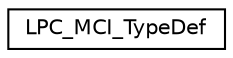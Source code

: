 digraph "Graphical Class Hierarchy"
{
  edge [fontname="Helvetica",fontsize="10",labelfontname="Helvetica",labelfontsize="10"];
  node [fontname="Helvetica",fontsize="10",shape=record];
  rankdir="LR";
  Node1 [label="LPC_MCI_TypeDef",height=0.2,width=0.4,color="black", fillcolor="white", style="filled",URL="$d4/d62/structLPC__MCI__TypeDef.html"];
}
